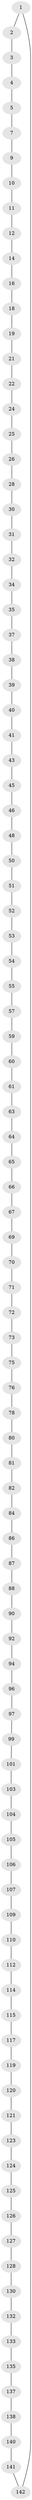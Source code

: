 // original degree distribution, {2: 1.0}
// Generated by graph-tools (version 1.1) at 2025/11/02/27/25 16:11:40]
// undirected, 100 vertices, 100 edges
graph export_dot {
graph [start="1"]
  node [color=gray90,style=filled];
  1;
  2;
  3;
  4;
  5 [super="+6"];
  7 [super="+8"];
  9;
  10;
  11;
  12 [super="+13"];
  14 [super="+15"];
  16 [super="+17"];
  18;
  19 [super="+20"];
  21;
  22 [super="+23"];
  24;
  25;
  26 [super="+27"];
  28 [super="+29"];
  30;
  31;
  32 [super="+33"];
  34;
  35 [super="+36"];
  37;
  38;
  39;
  40;
  41 [super="+42"];
  43 [super="+44"];
  45;
  46 [super="+47"];
  48 [super="+49"];
  50;
  51;
  52;
  53;
  54;
  55 [super="+56"];
  57 [super="+58"];
  59;
  60;
  61 [super="+62"];
  63;
  64;
  65;
  66;
  67 [super="+68"];
  69;
  70;
  71;
  72;
  73 [super="+74"];
  75;
  76 [super="+77"];
  78 [super="+79"];
  80;
  81;
  82 [super="+83"];
  84 [super="+85"];
  86;
  87;
  88 [super="+89"];
  90 [super="+91"];
  92 [super="+93"];
  94 [super="+95"];
  96;
  97 [super="+98"];
  99 [super="+100"];
  101 [super="+102"];
  103;
  104;
  105;
  106;
  107 [super="+108"];
  109;
  110 [super="+111"];
  112 [super="+113"];
  114;
  115 [super="+116"];
  117 [super="+118"];
  119;
  120;
  121 [super="+122"];
  123;
  124;
  125;
  126;
  127;
  128 [super="+129"];
  130 [super="+131"];
  132;
  133 [super="+134"];
  135 [super="+136"];
  137;
  138 [super="+139"];
  140;
  141;
  142 [super="+143"];
  1 -- 2;
  1 -- 142;
  2 -- 3;
  3 -- 4;
  4 -- 5;
  5 -- 7;
  7 -- 9;
  9 -- 10;
  10 -- 11;
  11 -- 12;
  12 -- 14;
  14 -- 16;
  16 -- 18;
  18 -- 19;
  19 -- 21;
  21 -- 22;
  22 -- 24;
  24 -- 25;
  25 -- 26;
  26 -- 28;
  28 -- 30;
  30 -- 31;
  31 -- 32;
  32 -- 34;
  34 -- 35;
  35 -- 37;
  37 -- 38;
  38 -- 39;
  39 -- 40;
  40 -- 41;
  41 -- 43;
  43 -- 45;
  45 -- 46;
  46 -- 48;
  48 -- 50;
  50 -- 51;
  51 -- 52;
  52 -- 53;
  53 -- 54;
  54 -- 55;
  55 -- 57;
  57 -- 59;
  59 -- 60;
  60 -- 61;
  61 -- 63;
  63 -- 64;
  64 -- 65;
  65 -- 66;
  66 -- 67;
  67 -- 69;
  69 -- 70;
  70 -- 71;
  71 -- 72;
  72 -- 73;
  73 -- 75;
  75 -- 76;
  76 -- 78;
  78 -- 80;
  80 -- 81;
  81 -- 82;
  82 -- 84;
  84 -- 86;
  86 -- 87;
  87 -- 88;
  88 -- 90;
  90 -- 92;
  92 -- 94;
  94 -- 96;
  96 -- 97;
  97 -- 99;
  99 -- 101;
  101 -- 103;
  103 -- 104;
  104 -- 105;
  105 -- 106;
  106 -- 107;
  107 -- 109;
  109 -- 110;
  110 -- 112;
  112 -- 114;
  114 -- 115;
  115 -- 117;
  117 -- 119;
  119 -- 120;
  120 -- 121;
  121 -- 123;
  123 -- 124;
  124 -- 125;
  125 -- 126;
  126 -- 127;
  127 -- 128;
  128 -- 130;
  130 -- 132;
  132 -- 133;
  133 -- 135;
  135 -- 137;
  137 -- 138;
  138 -- 140;
  140 -- 141;
  141 -- 142;
}
